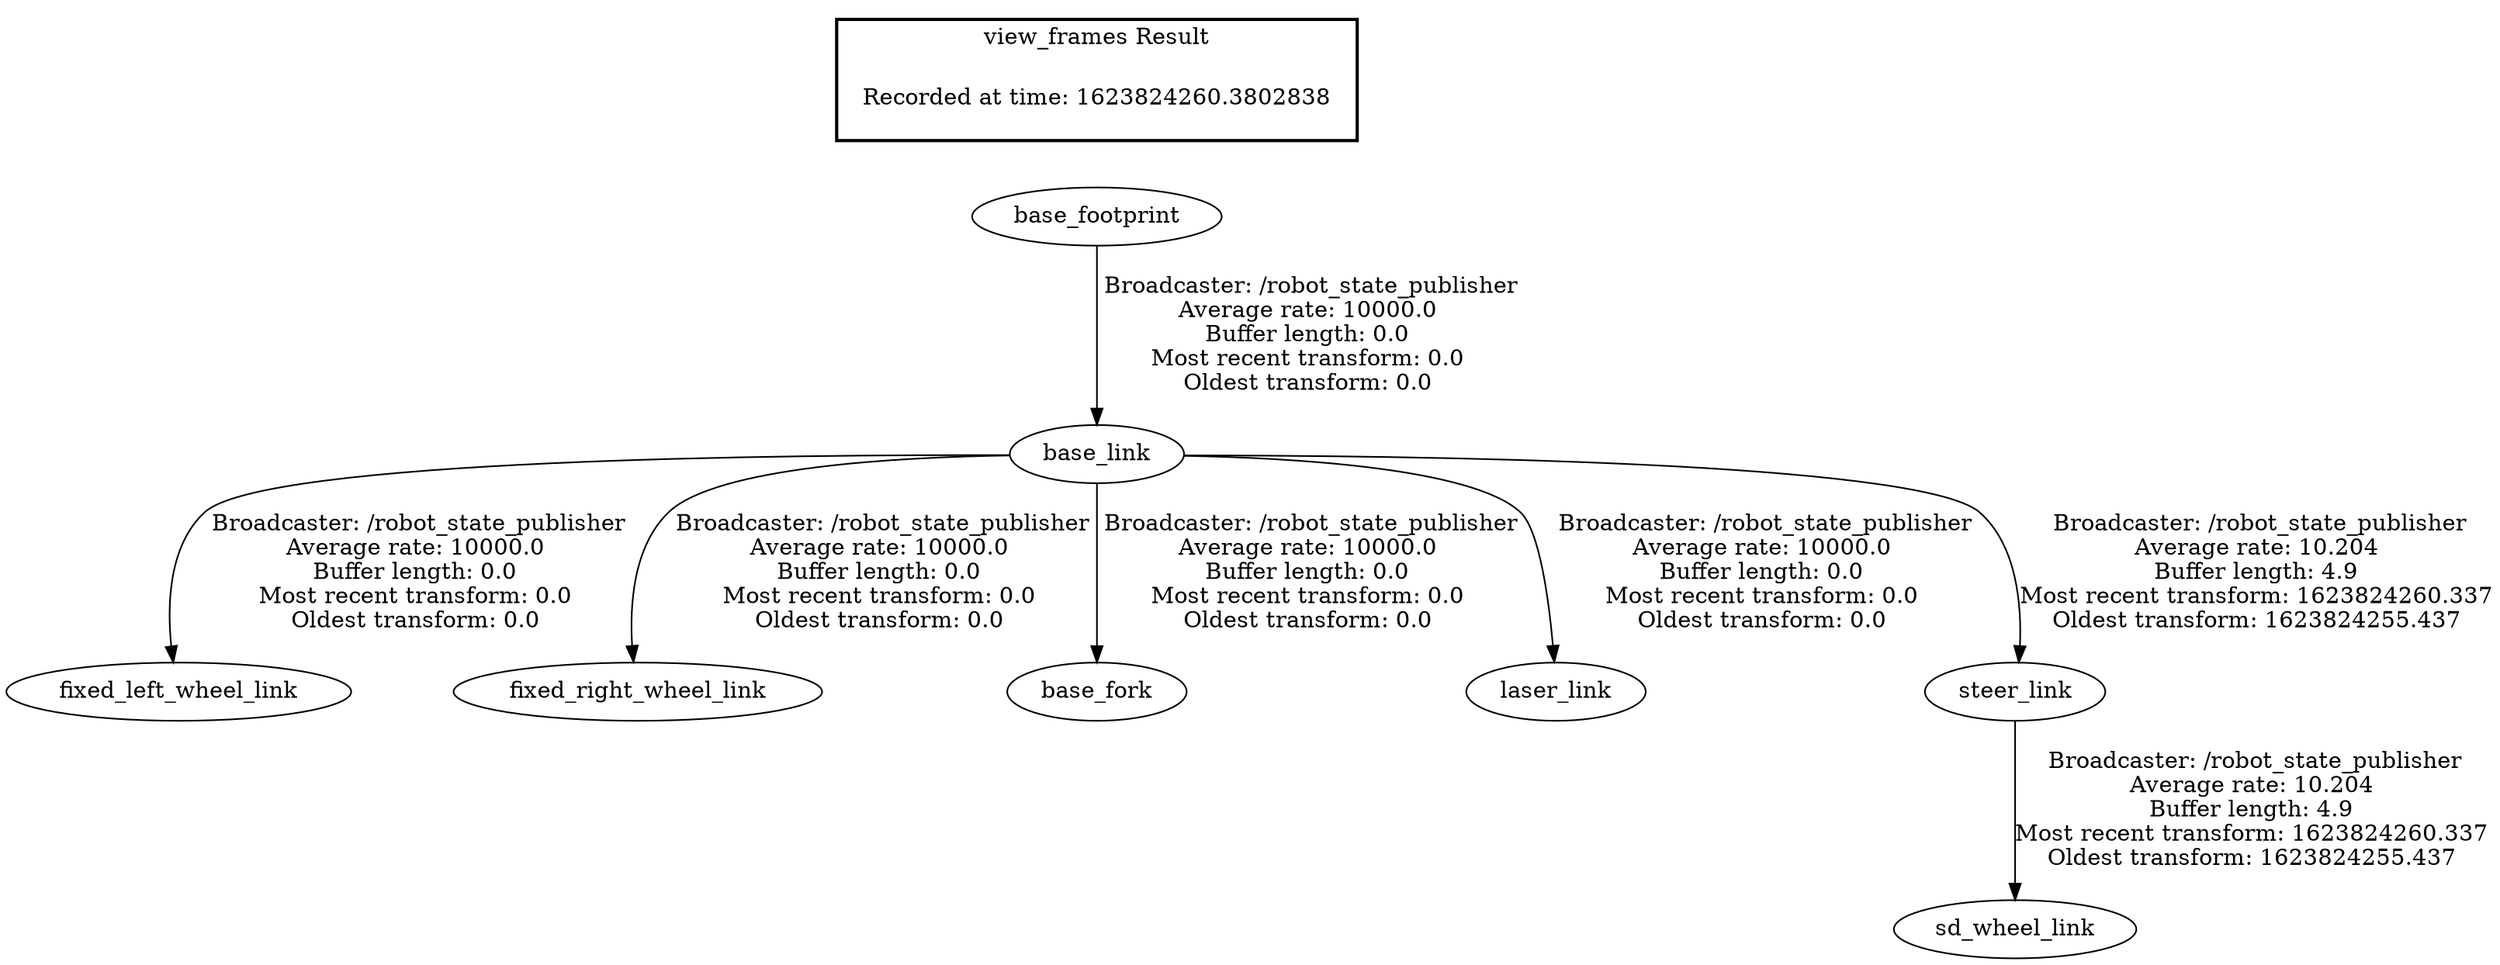 digraph G {
"base_link" -> "fixed_left_wheel_link"[label=" Broadcaster: /robot_state_publisher\nAverage rate: 10000.0\nBuffer length: 0.0\nMost recent transform: 0.0\nOldest transform: 0.0\n"];
"base_footprint" -> "base_link"[label=" Broadcaster: /robot_state_publisher\nAverage rate: 10000.0\nBuffer length: 0.0\nMost recent transform: 0.0\nOldest transform: 0.0\n"];
"base_link" -> "fixed_right_wheel_link"[label=" Broadcaster: /robot_state_publisher\nAverage rate: 10000.0\nBuffer length: 0.0\nMost recent transform: 0.0\nOldest transform: 0.0\n"];
"base_link" -> "base_fork"[label=" Broadcaster: /robot_state_publisher\nAverage rate: 10000.0\nBuffer length: 0.0\nMost recent transform: 0.0\nOldest transform: 0.0\n"];
"base_link" -> "laser_link"[label=" Broadcaster: /robot_state_publisher\nAverage rate: 10000.0\nBuffer length: 0.0\nMost recent transform: 0.0\nOldest transform: 0.0\n"];
"base_link" -> "steer_link"[label=" Broadcaster: /robot_state_publisher\nAverage rate: 10.204\nBuffer length: 4.9\nMost recent transform: 1623824260.337\nOldest transform: 1623824255.437\n"];
"steer_link" -> "sd_wheel_link"[label=" Broadcaster: /robot_state_publisher\nAverage rate: 10.204\nBuffer length: 4.9\nMost recent transform: 1623824260.337\nOldest transform: 1623824255.437\n"];
edge [style=invis];
 subgraph cluster_legend { style=bold; color=black; label ="view_frames Result";
"Recorded at time: 1623824260.3802838"[ shape=plaintext ] ;
}->"base_footprint";
}